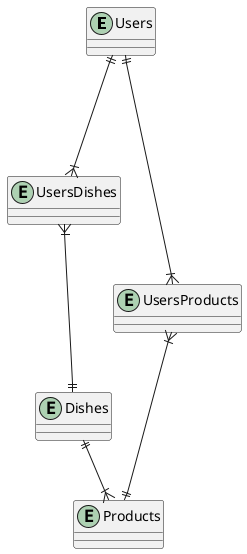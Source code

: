 @startuml

entity Users
entity Products
entity Dishes
entity UsersDishes
entity UsersProducts

Users ||---|{ UsersDishes
Users ||---|{ UsersProducts
UsersDishes }|---|| Dishes
UsersProducts }|---|| Products
Dishes ||--|{ Products

@enduml
